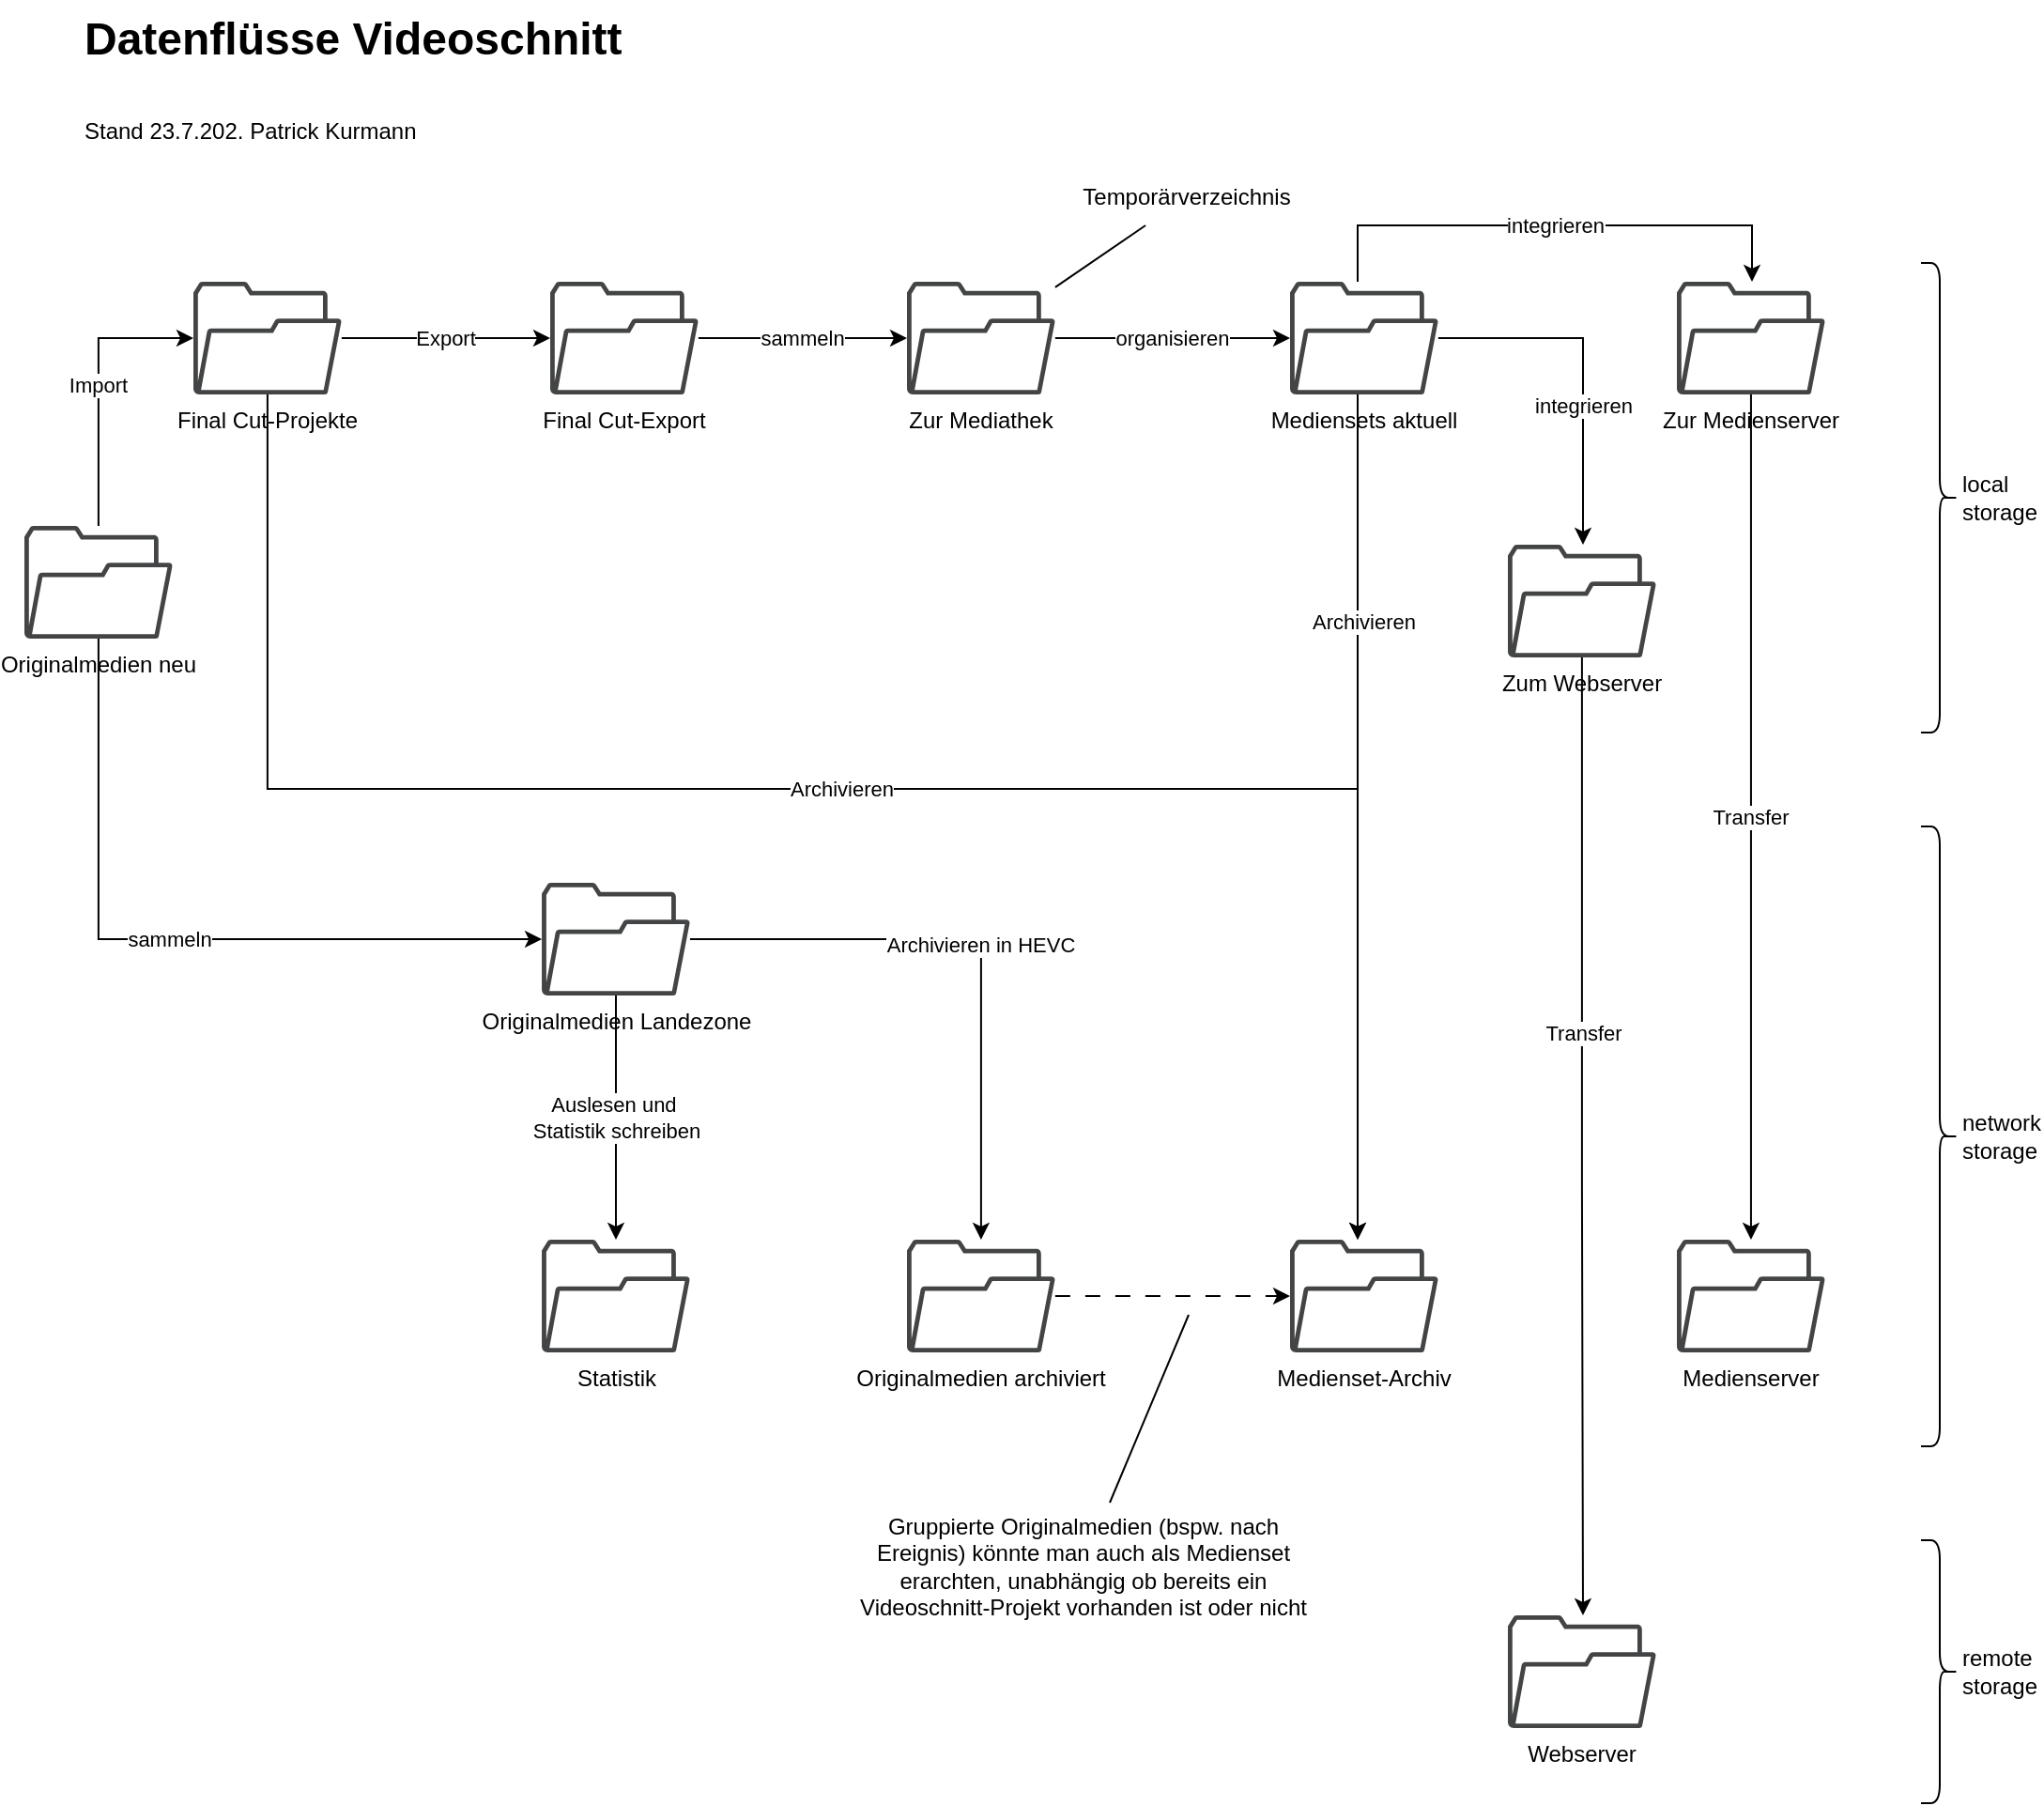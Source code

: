 <mxfile version="24.7.3" type="github">
  <diagram name="Seite-1" id="FeN77DmquAUr8D4zDcbp">
    <mxGraphModel dx="2282" dy="761" grid="1" gridSize="10" guides="1" tooltips="1" connect="1" arrows="1" fold="1" page="1" pageScale="1" pageWidth="1169" pageHeight="827" math="0" shadow="0">
      <root>
        <mxCell id="0" />
        <mxCell id="1" parent="0" />
        <mxCell id="ycHNHRMQqcdNbXNE2sOV-15" value="sammeln" style="edgeStyle=orthogonalEdgeStyle;rounded=0;orthogonalLoop=1;jettySize=auto;html=1;" parent="1" source="ycHNHRMQqcdNbXNE2sOV-6" target="ycHNHRMQqcdNbXNE2sOV-9" edge="1">
          <mxGeometry relative="1" as="geometry" />
        </mxCell>
        <mxCell id="ycHNHRMQqcdNbXNE2sOV-6" value="Final Cut-Export" style="pointerEvents=1;shadow=0;dashed=0;html=1;strokeColor=none;fillColor=#434445;aspect=fixed;labelPosition=center;verticalLabelPosition=bottom;verticalAlign=top;align=center;outlineConnect=0;shape=mxgraph.vvd.folder;" parent="1" vertex="1">
          <mxGeometry x="190" y="170" width="78.94" height="60" as="geometry" />
        </mxCell>
        <mxCell id="ycHNHRMQqcdNbXNE2sOV-16" value="organisieren" style="edgeStyle=orthogonalEdgeStyle;rounded=0;orthogonalLoop=1;jettySize=auto;html=1;" parent="1" source="ycHNHRMQqcdNbXNE2sOV-9" target="ycHNHRMQqcdNbXNE2sOV-11" edge="1">
          <mxGeometry relative="1" as="geometry" />
        </mxCell>
        <mxCell id="ycHNHRMQqcdNbXNE2sOV-9" value="Zur Mediathek" style="pointerEvents=1;shadow=0;dashed=0;html=1;strokeColor=none;fillColor=#434445;aspect=fixed;labelPosition=center;verticalLabelPosition=bottom;verticalAlign=top;align=center;outlineConnect=0;shape=mxgraph.vvd.folder;" parent="1" vertex="1">
          <mxGeometry x="380" y="170" width="78.94" height="60" as="geometry" />
        </mxCell>
        <mxCell id="ycHNHRMQqcdNbXNE2sOV-18" value="integrieren" style="edgeStyle=orthogonalEdgeStyle;rounded=0;orthogonalLoop=1;jettySize=auto;html=1;" parent="1" source="ycHNHRMQqcdNbXNE2sOV-11" target="ycHNHRMQqcdNbXNE2sOV-17" edge="1">
          <mxGeometry relative="1" as="geometry">
            <Array as="points">
              <mxPoint x="620" y="140" />
              <mxPoint x="830" y="140" />
            </Array>
          </mxGeometry>
        </mxCell>
        <mxCell id="ycHNHRMQqcdNbXNE2sOV-21" value="integrieren" style="edgeStyle=orthogonalEdgeStyle;rounded=0;orthogonalLoop=1;jettySize=auto;html=1;" parent="1" source="ycHNHRMQqcdNbXNE2sOV-11" target="ycHNHRMQqcdNbXNE2sOV-19" edge="1">
          <mxGeometry x="0.206" relative="1" as="geometry">
            <Array as="points">
              <mxPoint x="740" y="200" />
            </Array>
            <mxPoint as="offset" />
          </mxGeometry>
        </mxCell>
        <mxCell id="ycHNHRMQqcdNbXNE2sOV-33" value="Archivieren" style="edgeStyle=orthogonalEdgeStyle;rounded=0;orthogonalLoop=1;jettySize=auto;html=1;" parent="1" source="ycHNHRMQqcdNbXNE2sOV-11" target="ycHNHRMQqcdNbXNE2sOV-14" edge="1">
          <mxGeometry x="-0.464" y="3" relative="1" as="geometry">
            <Array as="points">
              <mxPoint x="620" y="590" />
              <mxPoint x="620" y="590" />
            </Array>
            <mxPoint as="offset" />
          </mxGeometry>
        </mxCell>
        <mxCell id="ycHNHRMQqcdNbXNE2sOV-11" value="Mediensets aktuell" style="pointerEvents=1;shadow=0;dashed=0;html=1;strokeColor=none;fillColor=#434445;aspect=fixed;labelPosition=center;verticalLabelPosition=bottom;verticalAlign=top;align=center;outlineConnect=0;shape=mxgraph.vvd.folder;" parent="1" vertex="1">
          <mxGeometry x="584" y="170" width="78.94" height="60" as="geometry" />
        </mxCell>
        <mxCell id="ycHNHRMQqcdNbXNE2sOV-12" value="network storage" style="shape=curlyBracket;whiteSpace=wrap;html=1;rounded=1;flipH=1;labelPosition=right;verticalLabelPosition=middle;align=left;verticalAlign=middle;" parent="1" vertex="1">
          <mxGeometry x="920" y="460" width="20" height="330" as="geometry" />
        </mxCell>
        <mxCell id="ycHNHRMQqcdNbXNE2sOV-13" value="local storage" style="shape=curlyBracket;whiteSpace=wrap;html=1;rounded=1;flipH=1;labelPosition=right;verticalLabelPosition=middle;align=left;verticalAlign=middle;" parent="1" vertex="1">
          <mxGeometry x="920" y="160" width="20" height="250" as="geometry" />
        </mxCell>
        <mxCell id="ycHNHRMQqcdNbXNE2sOV-14" value="Medienset-Archiv" style="pointerEvents=1;shadow=0;dashed=0;html=1;strokeColor=none;fillColor=#434445;aspect=fixed;labelPosition=center;verticalLabelPosition=bottom;verticalAlign=top;align=center;outlineConnect=0;shape=mxgraph.vvd.folder;" parent="1" vertex="1">
          <mxGeometry x="584" y="680" width="78.94" height="60" as="geometry" />
        </mxCell>
        <mxCell id="nvx_h_84OjjDV7AK1puC-2" value="Transfer" style="edgeStyle=orthogonalEdgeStyle;rounded=0;orthogonalLoop=1;jettySize=auto;html=1;" edge="1" parent="1" source="ycHNHRMQqcdNbXNE2sOV-17" target="nvx_h_84OjjDV7AK1puC-1">
          <mxGeometry relative="1" as="geometry" />
        </mxCell>
        <mxCell id="ycHNHRMQqcdNbXNE2sOV-17" value="Zur Medienserver" style="pointerEvents=1;shadow=0;dashed=0;html=1;strokeColor=none;fillColor=#434445;aspect=fixed;labelPosition=center;verticalLabelPosition=bottom;verticalAlign=top;align=center;outlineConnect=0;shape=mxgraph.vvd.folder;" parent="1" vertex="1">
          <mxGeometry x="790" y="170" width="78.94" height="60" as="geometry" />
        </mxCell>
        <mxCell id="ycHNHRMQqcdNbXNE2sOV-23" value="Transfer" style="edgeStyle=orthogonalEdgeStyle;rounded=0;orthogonalLoop=1;jettySize=auto;html=1;" parent="1" source="ycHNHRMQqcdNbXNE2sOV-19" target="ycHNHRMQqcdNbXNE2sOV-22" edge="1">
          <mxGeometry x="-0.216" y="1" relative="1" as="geometry">
            <Array as="points">
              <mxPoint x="740" y="650" />
              <mxPoint x="740" y="650" />
            </Array>
            <mxPoint as="offset" />
          </mxGeometry>
        </mxCell>
        <mxCell id="ycHNHRMQqcdNbXNE2sOV-19" value="Zum Webserver" style="pointerEvents=1;shadow=0;dashed=0;html=1;strokeColor=none;fillColor=#434445;aspect=fixed;labelPosition=center;verticalLabelPosition=bottom;verticalAlign=top;align=center;outlineConnect=0;shape=mxgraph.vvd.folder;" parent="1" vertex="1">
          <mxGeometry x="700" y="310" width="78.94" height="60" as="geometry" />
        </mxCell>
        <mxCell id="ycHNHRMQqcdNbXNE2sOV-22" value="Webserver" style="pointerEvents=1;shadow=0;dashed=0;html=1;strokeColor=none;fillColor=#434445;aspect=fixed;labelPosition=center;verticalLabelPosition=bottom;verticalAlign=top;align=center;outlineConnect=0;shape=mxgraph.vvd.folder;" parent="1" vertex="1">
          <mxGeometry x="700" y="880" width="78.94" height="60" as="geometry" />
        </mxCell>
        <mxCell id="ycHNHRMQqcdNbXNE2sOV-24" value="remote storage" style="shape=curlyBracket;whiteSpace=wrap;html=1;rounded=1;flipH=1;labelPosition=right;verticalLabelPosition=middle;align=left;verticalAlign=middle;" parent="1" vertex="1">
          <mxGeometry x="920" y="840" width="20" height="140" as="geometry" />
        </mxCell>
        <mxCell id="ycHNHRMQqcdNbXNE2sOV-28" value="Auslesen und&amp;nbsp;&lt;div&gt;Statistik schreiben&lt;/div&gt;" style="edgeStyle=orthogonalEdgeStyle;rounded=0;orthogonalLoop=1;jettySize=auto;html=1;" parent="1" source="ycHNHRMQqcdNbXNE2sOV-25" target="ycHNHRMQqcdNbXNE2sOV-27" edge="1">
          <mxGeometry relative="1" as="geometry" />
        </mxCell>
        <mxCell id="ycHNHRMQqcdNbXNE2sOV-30" value="Archivieren in HEVC" style="edgeStyle=orthogonalEdgeStyle;rounded=0;orthogonalLoop=1;jettySize=auto;html=1;" parent="1" source="ycHNHRMQqcdNbXNE2sOV-25" target="ycHNHRMQqcdNbXNE2sOV-29" edge="1">
          <mxGeometry relative="1" as="geometry" />
        </mxCell>
        <mxCell id="ycHNHRMQqcdNbXNE2sOV-25" value="Originalmedien Landezone" style="pointerEvents=1;shadow=0;dashed=0;html=1;strokeColor=none;fillColor=#434445;aspect=fixed;labelPosition=center;verticalLabelPosition=bottom;verticalAlign=top;align=center;outlineConnect=0;shape=mxgraph.vvd.folder;" parent="1" vertex="1">
          <mxGeometry x="185.53" y="490" width="78.94" height="60" as="geometry" />
        </mxCell>
        <mxCell id="ycHNHRMQqcdNbXNE2sOV-27" value="Statistik" style="pointerEvents=1;shadow=0;dashed=0;html=1;strokeColor=none;fillColor=#434445;aspect=fixed;labelPosition=center;verticalLabelPosition=bottom;verticalAlign=top;align=center;outlineConnect=0;shape=mxgraph.vvd.folder;" parent="1" vertex="1">
          <mxGeometry x="185.53" y="680" width="78.94" height="60" as="geometry" />
        </mxCell>
        <mxCell id="nvx_h_84OjjDV7AK1puC-9" style="edgeStyle=orthogonalEdgeStyle;rounded=0;orthogonalLoop=1;jettySize=auto;html=1;dashed=1;dashPattern=8 8;" edge="1" parent="1" source="ycHNHRMQqcdNbXNE2sOV-29" target="ycHNHRMQqcdNbXNE2sOV-14">
          <mxGeometry relative="1" as="geometry" />
        </mxCell>
        <mxCell id="ycHNHRMQqcdNbXNE2sOV-29" value="Originalmedien archiviert" style="pointerEvents=1;shadow=0;dashed=0;html=1;strokeColor=none;fillColor=#434445;aspect=fixed;labelPosition=center;verticalLabelPosition=bottom;verticalAlign=top;align=center;outlineConnect=0;shape=mxgraph.vvd.folder;" parent="1" vertex="1">
          <mxGeometry x="380" y="680" width="78.94" height="60" as="geometry" />
        </mxCell>
        <mxCell id="ycHNHRMQqcdNbXNE2sOV-32" value="sammeln" style="edgeStyle=orthogonalEdgeStyle;rounded=0;orthogonalLoop=1;jettySize=auto;html=1;" parent="1" source="ycHNHRMQqcdNbXNE2sOV-31" target="ycHNHRMQqcdNbXNE2sOV-25" edge="1">
          <mxGeometry relative="1" as="geometry">
            <Array as="points">
              <mxPoint x="-50" y="520" />
            </Array>
          </mxGeometry>
        </mxCell>
        <mxCell id="nvx_h_84OjjDV7AK1puC-7" value="Import" style="edgeStyle=orthogonalEdgeStyle;rounded=0;orthogonalLoop=1;jettySize=auto;html=1;" edge="1" parent="1" source="ycHNHRMQqcdNbXNE2sOV-31" target="nvx_h_84OjjDV7AK1puC-5">
          <mxGeometry relative="1" as="geometry">
            <Array as="points">
              <mxPoint x="-50" y="330" />
              <mxPoint x="-50" y="200" />
            </Array>
          </mxGeometry>
        </mxCell>
        <mxCell id="ycHNHRMQqcdNbXNE2sOV-31" value="Originalmedien neu" style="pointerEvents=1;shadow=0;dashed=0;html=1;strokeColor=none;fillColor=#434445;aspect=fixed;labelPosition=center;verticalLabelPosition=bottom;verticalAlign=top;align=center;outlineConnect=0;shape=mxgraph.vvd.folder;" parent="1" vertex="1">
          <mxGeometry x="-90" y="300" width="78.94" height="60" as="geometry" />
        </mxCell>
        <mxCell id="ycHNHRMQqcdNbXNE2sOV-34" value="&lt;h1 style=&quot;margin-top: 0px;&quot;&gt;&lt;span style=&quot;background-color: initial;&quot;&gt;Datenflüsse Videoschnitt&lt;/span&gt;&lt;/h1&gt;&lt;h1 style=&quot;margin-top: 0px;&quot;&gt;&lt;span style=&quot;font-size: 12px; font-weight: 400;&quot;&gt;Stand 23.7.202. Patrick Kurmann&lt;/span&gt;&lt;/h1&gt;" style="text;html=1;whiteSpace=wrap;overflow=hidden;rounded=0;" parent="1" vertex="1">
          <mxGeometry x="-60" y="20" width="390" height="80" as="geometry" />
        </mxCell>
        <mxCell id="nvx_h_84OjjDV7AK1puC-1" value="Medienserver" style="pointerEvents=1;shadow=0;dashed=0;html=1;strokeColor=none;fillColor=#434445;aspect=fixed;labelPosition=center;verticalLabelPosition=bottom;verticalAlign=top;align=center;outlineConnect=0;shape=mxgraph.vvd.folder;" vertex="1" parent="1">
          <mxGeometry x="790" y="680" width="78.94" height="60" as="geometry" />
        </mxCell>
        <mxCell id="nvx_h_84OjjDV7AK1puC-3" value="Temporärverzeichnis" style="text;html=1;align=center;verticalAlign=middle;whiteSpace=wrap;rounded=0;" vertex="1" parent="1">
          <mxGeometry x="458.94" y="110" width="140" height="30" as="geometry" />
        </mxCell>
        <mxCell id="nvx_h_84OjjDV7AK1puC-4" value="" style="endArrow=none;html=1;rounded=0;" edge="1" parent="1" source="ycHNHRMQqcdNbXNE2sOV-9" target="nvx_h_84OjjDV7AK1puC-3">
          <mxGeometry width="50" height="50" relative="1" as="geometry">
            <mxPoint x="460" y="360" as="sourcePoint" />
            <mxPoint x="510" y="310" as="targetPoint" />
          </mxGeometry>
        </mxCell>
        <mxCell id="nvx_h_84OjjDV7AK1puC-6" value="Export" style="edgeStyle=orthogonalEdgeStyle;rounded=0;orthogonalLoop=1;jettySize=auto;html=1;" edge="1" parent="1" source="nvx_h_84OjjDV7AK1puC-5" target="ycHNHRMQqcdNbXNE2sOV-6">
          <mxGeometry relative="1" as="geometry" />
        </mxCell>
        <mxCell id="nvx_h_84OjjDV7AK1puC-8" value="Archivieren" style="edgeStyle=orthogonalEdgeStyle;rounded=0;orthogonalLoop=1;jettySize=auto;html=1;" edge="1" parent="1" source="nvx_h_84OjjDV7AK1puC-5" target="ycHNHRMQqcdNbXNE2sOV-14">
          <mxGeometry relative="1" as="geometry">
            <Array as="points">
              <mxPoint x="40" y="440" />
              <mxPoint x="620" y="440" />
            </Array>
          </mxGeometry>
        </mxCell>
        <mxCell id="nvx_h_84OjjDV7AK1puC-5" value="Final Cut-Projekte" style="pointerEvents=1;shadow=0;dashed=0;html=1;strokeColor=none;fillColor=#434445;aspect=fixed;labelPosition=center;verticalLabelPosition=bottom;verticalAlign=top;align=center;outlineConnect=0;shape=mxgraph.vvd.folder;" vertex="1" parent="1">
          <mxGeometry y="170" width="78.94" height="60" as="geometry" />
        </mxCell>
        <mxCell id="nvx_h_84OjjDV7AK1puC-11" value="Gruppierte Originalmedien (bspw. nach Ereignis) könnte man auch als Medienset erarchten, unabhängig ob bereits ein Videoschnitt-Projekt vorhanden ist oder nicht" style="text;html=1;align=center;verticalAlign=middle;whiteSpace=wrap;rounded=0;" vertex="1" parent="1">
          <mxGeometry x="348.94" y="820" width="250" height="67" as="geometry" />
        </mxCell>
        <mxCell id="nvx_h_84OjjDV7AK1puC-12" value="" style="endArrow=none;html=1;rounded=0;" edge="1" parent="1" source="nvx_h_84OjjDV7AK1puC-11">
          <mxGeometry width="50" height="50" relative="1" as="geometry">
            <mxPoint x="490" y="820" as="sourcePoint" />
            <mxPoint x="530" y="720" as="targetPoint" />
          </mxGeometry>
        </mxCell>
      </root>
    </mxGraphModel>
  </diagram>
</mxfile>
